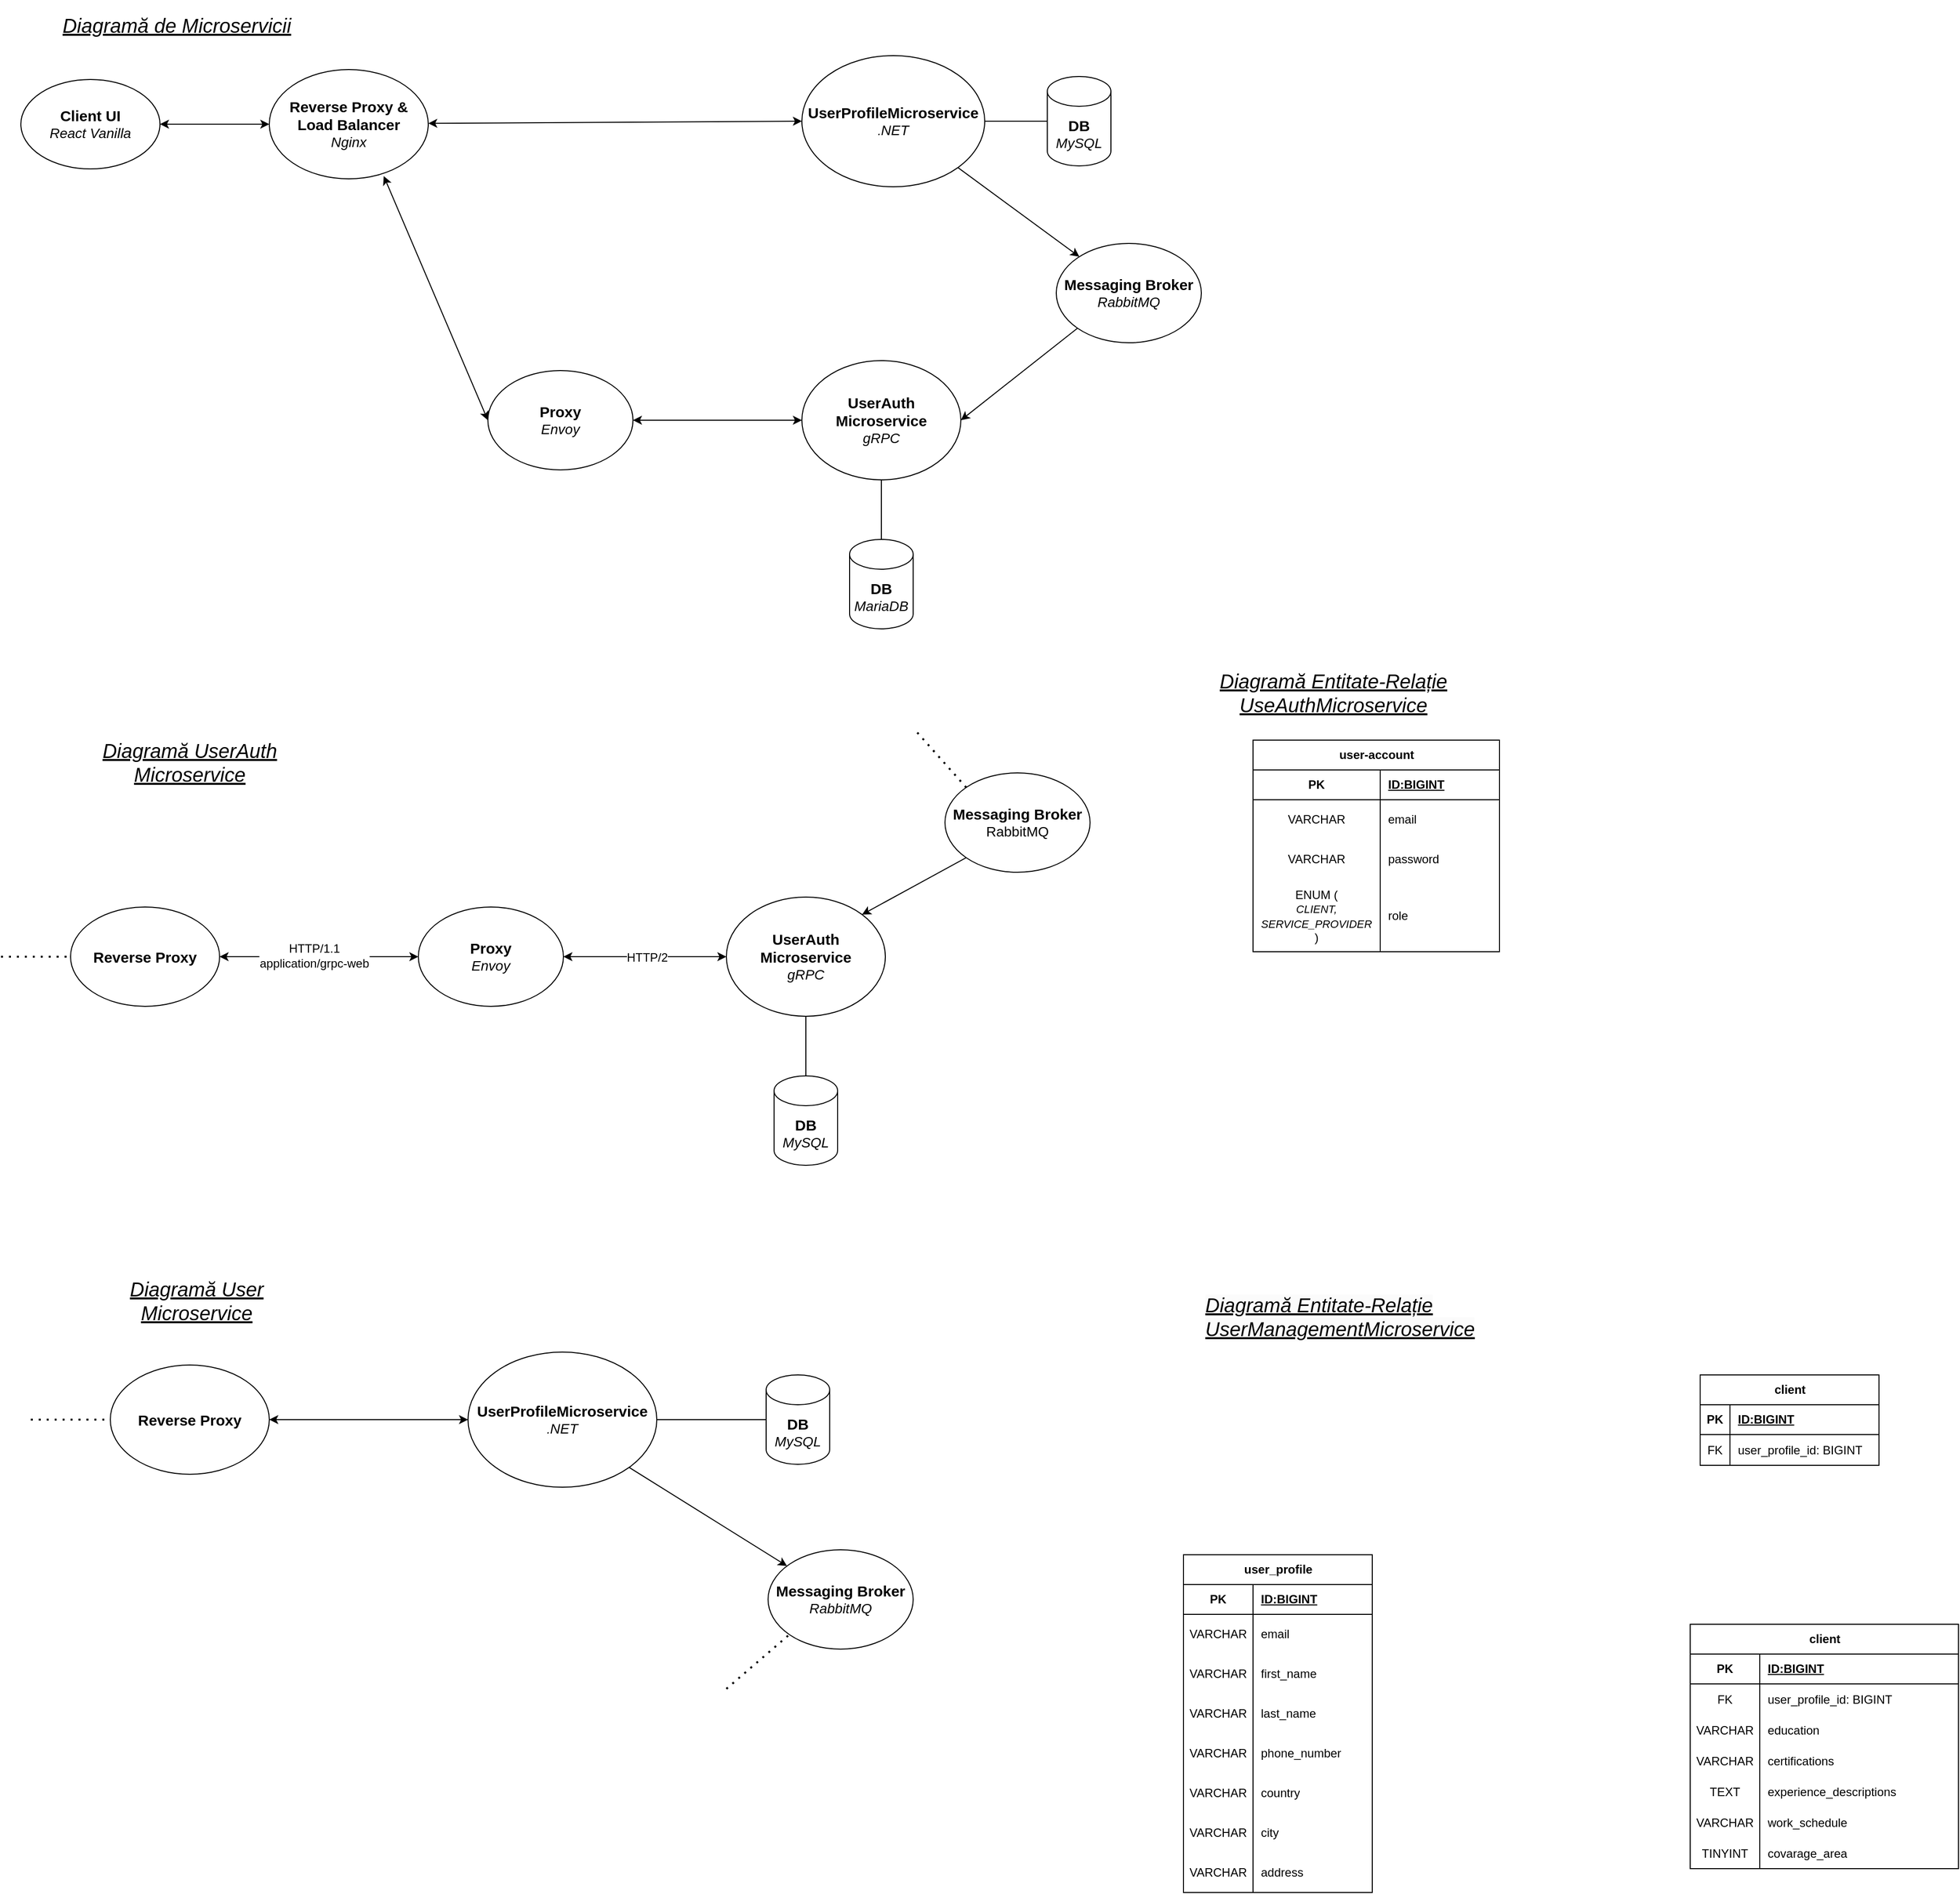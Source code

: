 <mxfile version="26.1.1">
  <diagram name="Pagină-1" id="FXPqD5-Xi9O7ps_5Nkma">
    <mxGraphModel dx="1000" dy="497" grid="1" gridSize="10" guides="1" tooltips="1" connect="1" arrows="1" fold="1" page="1" pageScale="1" pageWidth="827" pageHeight="1169" math="0" shadow="0">
      <root>
        <mxCell id="0" />
        <mxCell id="1" parent="0" />
        <mxCell id="8nA0Rh1-UXfHZlDTwRZV-1" value="&lt;font style=&quot;font-size: 15px;&quot;&gt;&lt;b style=&quot;&quot;&gt;Client UI&lt;/b&gt;&lt;/font&gt;&lt;div&gt;&lt;font style=&quot;font-size: 14px;&quot;&gt;&lt;i&gt;React Vanilla&lt;/i&gt;&lt;/font&gt;&lt;/div&gt;" style="ellipse;whiteSpace=wrap;html=1;" parent="1" vertex="1">
          <mxGeometry x="40" y="85" width="140" height="90" as="geometry" />
        </mxCell>
        <mxCell id="8nA0Rh1-UXfHZlDTwRZV-15" value="&lt;font style=&quot;font-size: 15px;&quot;&gt;&lt;b&gt;Proxy&lt;/b&gt;&lt;/font&gt;&lt;div&gt;&lt;font style=&quot;font-size: 14px;&quot;&gt;&lt;i&gt;Envoy&lt;/i&gt;&lt;/font&gt;&lt;/div&gt;" style="ellipse;whiteSpace=wrap;html=1;" parent="1" vertex="1">
          <mxGeometry x="510" y="378" width="146" height="100" as="geometry" />
        </mxCell>
        <mxCell id="8nA0Rh1-UXfHZlDTwRZV-16" value="" style="endArrow=classic;startArrow=classic;html=1;rounded=0;exitX=0.72;exitY=0.975;exitDx=0;exitDy=0;entryX=0;entryY=0.5;entryDx=0;entryDy=0;exitPerimeter=0;" parent="1" source="ScuUsJSq9s-L0LrTq36s-1" target="8nA0Rh1-UXfHZlDTwRZV-15" edge="1">
          <mxGeometry width="50" height="50" relative="1" as="geometry">
            <mxPoint x="436" y="360" as="sourcePoint" />
            <mxPoint x="516" y="320" as="targetPoint" />
          </mxGeometry>
        </mxCell>
        <mxCell id="8nA0Rh1-UXfHZlDTwRZV-19" value="&lt;font style=&quot;font-size: 15px;&quot;&gt;&lt;b&gt;UserAuth Microservice&lt;/b&gt;&lt;/font&gt;&lt;div&gt;&lt;font style=&quot;font-size: 14px;&quot;&gt;&lt;i&gt;gRPC&lt;/i&gt;&lt;/font&gt;&lt;/div&gt;" style="ellipse;whiteSpace=wrap;html=1;" parent="1" vertex="1">
          <mxGeometry x="826" y="368" width="160" height="120" as="geometry" />
        </mxCell>
        <mxCell id="8nA0Rh1-UXfHZlDTwRZV-20" value="" style="endArrow=classic;startArrow=classic;html=1;rounded=0;exitX=1;exitY=0.5;exitDx=0;exitDy=0;entryX=0;entryY=0.5;entryDx=0;entryDy=0;" parent="1" source="8nA0Rh1-UXfHZlDTwRZV-15" target="8nA0Rh1-UXfHZlDTwRZV-19" edge="1">
          <mxGeometry width="50" height="50" relative="1" as="geometry">
            <mxPoint x="736" y="453" as="sourcePoint" />
            <mxPoint x="786" y="403" as="targetPoint" />
          </mxGeometry>
        </mxCell>
        <mxCell id="8nA0Rh1-UXfHZlDTwRZV-22" value="&lt;b&gt;&lt;font style=&quot;font-size: 15px;&quot;&gt;DB&lt;/font&gt;&lt;/b&gt;&lt;div&gt;&lt;font style=&quot;font-size: 14px;&quot;&gt;&lt;i style=&quot;&quot;&gt;MariaDB&lt;/i&gt;&lt;/font&gt;&lt;/div&gt;" style="shape=cylinder3;whiteSpace=wrap;html=1;boundedLbl=1;backgroundOutline=1;size=15;" parent="1" vertex="1">
          <mxGeometry x="874" y="548" width="64" height="90" as="geometry" />
        </mxCell>
        <mxCell id="8nA0Rh1-UXfHZlDTwRZV-23" value="" style="endArrow=none;html=1;rounded=0;" parent="1" source="8nA0Rh1-UXfHZlDTwRZV-22" edge="1">
          <mxGeometry width="50" height="50" relative="1" as="geometry">
            <mxPoint x="856" y="538" as="sourcePoint" />
            <mxPoint x="906" y="488" as="targetPoint" />
          </mxGeometry>
        </mxCell>
        <mxCell id="8nA0Rh1-UXfHZlDTwRZV-24" value="user-account" style="shape=table;startSize=30;container=1;collapsible=1;childLayout=tableLayout;fixedRows=1;rowLines=0;fontStyle=1;align=center;resizeLast=1;html=1;" parent="1" vertex="1">
          <mxGeometry x="1280" y="750" width="248" height="213" as="geometry" />
        </mxCell>
        <mxCell id="8nA0Rh1-UXfHZlDTwRZV-25" value="" style="shape=tableRow;horizontal=0;startSize=0;swimlaneHead=0;swimlaneBody=0;fillColor=none;collapsible=0;dropTarget=0;points=[[0,0.5],[1,0.5]];portConstraint=eastwest;top=0;left=0;right=0;bottom=1;" parent="8nA0Rh1-UXfHZlDTwRZV-24" vertex="1">
          <mxGeometry y="30" width="248" height="30" as="geometry" />
        </mxCell>
        <mxCell id="8nA0Rh1-UXfHZlDTwRZV-26" value="PK" style="shape=partialRectangle;connectable=0;fillColor=none;top=0;left=0;bottom=0;right=0;fontStyle=1;overflow=hidden;whiteSpace=wrap;html=1;" parent="8nA0Rh1-UXfHZlDTwRZV-25" vertex="1">
          <mxGeometry width="128" height="30" as="geometry">
            <mxRectangle width="128" height="30" as="alternateBounds" />
          </mxGeometry>
        </mxCell>
        <mxCell id="8nA0Rh1-UXfHZlDTwRZV-27" value="ID:BIGINT" style="shape=partialRectangle;connectable=0;fillColor=none;top=0;left=0;bottom=0;right=0;align=left;spacingLeft=6;fontStyle=5;overflow=hidden;whiteSpace=wrap;html=1;" parent="8nA0Rh1-UXfHZlDTwRZV-25" vertex="1">
          <mxGeometry x="128" width="120" height="30" as="geometry">
            <mxRectangle width="120" height="30" as="alternateBounds" />
          </mxGeometry>
        </mxCell>
        <mxCell id="8nA0Rh1-UXfHZlDTwRZV-28" value="" style="shape=tableRow;horizontal=0;startSize=0;swimlaneHead=0;swimlaneBody=0;fillColor=none;collapsible=0;dropTarget=0;points=[[0,0.5],[1,0.5]];portConstraint=eastwest;top=0;left=0;right=0;bottom=0;" parent="8nA0Rh1-UXfHZlDTwRZV-24" vertex="1">
          <mxGeometry y="60" width="248" height="40" as="geometry" />
        </mxCell>
        <mxCell id="8nA0Rh1-UXfHZlDTwRZV-29" value="VARCHAR" style="shape=partialRectangle;connectable=0;fillColor=none;top=0;left=0;bottom=0;right=0;editable=1;overflow=hidden;whiteSpace=wrap;html=1;" parent="8nA0Rh1-UXfHZlDTwRZV-28" vertex="1">
          <mxGeometry width="128" height="40" as="geometry">
            <mxRectangle width="128" height="40" as="alternateBounds" />
          </mxGeometry>
        </mxCell>
        <mxCell id="8nA0Rh1-UXfHZlDTwRZV-30" value="email" style="shape=partialRectangle;connectable=0;fillColor=none;top=0;left=0;bottom=0;right=0;align=left;spacingLeft=6;overflow=hidden;whiteSpace=wrap;html=1;" parent="8nA0Rh1-UXfHZlDTwRZV-28" vertex="1">
          <mxGeometry x="128" width="120" height="40" as="geometry">
            <mxRectangle width="120" height="40" as="alternateBounds" />
          </mxGeometry>
        </mxCell>
        <mxCell id="8nA0Rh1-UXfHZlDTwRZV-31" value="" style="shape=tableRow;horizontal=0;startSize=0;swimlaneHead=0;swimlaneBody=0;fillColor=none;collapsible=0;dropTarget=0;points=[[0,0.5],[1,0.5]];portConstraint=eastwest;top=0;left=0;right=0;bottom=0;" parent="8nA0Rh1-UXfHZlDTwRZV-24" vertex="1">
          <mxGeometry y="100" width="248" height="40" as="geometry" />
        </mxCell>
        <mxCell id="8nA0Rh1-UXfHZlDTwRZV-32" value="VARCHAR" style="shape=partialRectangle;connectable=0;fillColor=none;top=0;left=0;bottom=0;right=0;editable=1;overflow=hidden;whiteSpace=wrap;html=1;" parent="8nA0Rh1-UXfHZlDTwRZV-31" vertex="1">
          <mxGeometry width="128" height="40" as="geometry">
            <mxRectangle width="128" height="40" as="alternateBounds" />
          </mxGeometry>
        </mxCell>
        <mxCell id="8nA0Rh1-UXfHZlDTwRZV-33" value="password" style="shape=partialRectangle;connectable=0;fillColor=none;top=0;left=0;bottom=0;right=0;align=left;spacingLeft=6;overflow=hidden;whiteSpace=wrap;html=1;" parent="8nA0Rh1-UXfHZlDTwRZV-31" vertex="1">
          <mxGeometry x="128" width="120" height="40" as="geometry">
            <mxRectangle width="120" height="40" as="alternateBounds" />
          </mxGeometry>
        </mxCell>
        <mxCell id="fJvDgkGEsmQ1cLDRvCxi-20" style="shape=tableRow;horizontal=0;startSize=0;swimlaneHead=0;swimlaneBody=0;fillColor=none;collapsible=0;dropTarget=0;points=[[0,0.5],[1,0.5]];portConstraint=eastwest;top=0;left=0;right=0;bottom=0;" vertex="1" parent="8nA0Rh1-UXfHZlDTwRZV-24">
          <mxGeometry y="140" width="248" height="73" as="geometry" />
        </mxCell>
        <mxCell id="fJvDgkGEsmQ1cLDRvCxi-21" value="ENUM&amp;nbsp;&lt;span style=&quot;background-color: transparent; color: light-dark(rgb(0, 0, 0), rgb(255, 255, 255));&quot;&gt;(&lt;/span&gt;&lt;div&gt;&lt;div&gt;&lt;font style=&quot;font-size: 11px;&quot;&gt;&lt;i&gt;CLIENT,&lt;/i&gt;&lt;/font&gt;&lt;/div&gt;&lt;div&gt;&lt;font style=&quot;font-size: 11px;&quot;&gt;&lt;i&gt;SERVICE_PROVIDER&lt;/i&gt;&lt;/font&gt;&lt;br&gt;&lt;div&gt;)&lt;/div&gt;&lt;/div&gt;&lt;/div&gt;" style="shape=partialRectangle;connectable=0;fillColor=none;top=0;left=0;bottom=0;right=0;editable=1;overflow=hidden;whiteSpace=wrap;html=1;" vertex="1" parent="fJvDgkGEsmQ1cLDRvCxi-20">
          <mxGeometry width="128" height="73" as="geometry">
            <mxRectangle width="128" height="73" as="alternateBounds" />
          </mxGeometry>
        </mxCell>
        <mxCell id="fJvDgkGEsmQ1cLDRvCxi-22" value="role" style="shape=partialRectangle;connectable=0;fillColor=none;top=0;left=0;bottom=0;right=0;align=left;spacingLeft=6;overflow=hidden;whiteSpace=wrap;html=1;" vertex="1" parent="fJvDgkGEsmQ1cLDRvCxi-20">
          <mxGeometry x="128" width="120" height="73" as="geometry">
            <mxRectangle width="120" height="73" as="alternateBounds" />
          </mxGeometry>
        </mxCell>
        <mxCell id="ScuUsJSq9s-L0LrTq36s-1" value="&lt;span style=&quot;font-size: 15px;&quot;&gt;&lt;b&gt;Reverse Proxy &amp;amp; Load Balancer&lt;/b&gt;&lt;/span&gt;&lt;div&gt;&lt;font style=&quot;font-size: 14px;&quot;&gt;&lt;i style=&quot;&quot;&gt;Nginx&lt;/i&gt;&lt;/font&gt;&lt;/div&gt;" style="ellipse;whiteSpace=wrap;html=1;" parent="1" vertex="1">
          <mxGeometry x="290" y="75" width="160" height="110" as="geometry" />
        </mxCell>
        <mxCell id="ScuUsJSq9s-L0LrTq36s-3" value="" style="endArrow=classic;startArrow=classic;html=1;rounded=0;exitX=1;exitY=0.5;exitDx=0;exitDy=0;entryX=0;entryY=0.5;entryDx=0;entryDy=0;" parent="1" source="8nA0Rh1-UXfHZlDTwRZV-1" target="ScuUsJSq9s-L0LrTq36s-1" edge="1">
          <mxGeometry width="50" height="50" relative="1" as="geometry">
            <mxPoint x="210" y="155" as="sourcePoint" />
            <mxPoint x="260" y="105" as="targetPoint" />
          </mxGeometry>
        </mxCell>
        <mxCell id="ScuUsJSq9s-L0LrTq36s-8" value="&lt;i&gt;&lt;font style=&quot;font-size: 20px;&quot;&gt;&lt;u style=&quot;&quot;&gt;Diagramă de Microservicii&lt;/u&gt;&lt;/font&gt;&lt;/i&gt;" style="text;html=1;align=center;verticalAlign=middle;whiteSpace=wrap;rounded=0;" parent="1" vertex="1">
          <mxGeometry x="77" y="5" width="240" height="50" as="geometry" />
        </mxCell>
        <mxCell id="ScuUsJSq9s-L0LrTq36s-9" value="&lt;font&gt;&lt;i&gt;&lt;u&gt;Diagramă UserAuth Microservice&lt;/u&gt;&lt;/i&gt;&lt;/font&gt;" style="text;html=1;align=center;verticalAlign=middle;whiteSpace=wrap;rounded=0;fontSize=20;" parent="1" vertex="1">
          <mxGeometry x="70" y="737" width="280" height="70" as="geometry" />
        </mxCell>
        <mxCell id="ScuUsJSq9s-L0LrTq36s-12" value="&lt;font style=&quot;font-size: 15px;&quot;&gt;&lt;b&gt;Proxy&lt;/b&gt;&lt;/font&gt;&lt;div&gt;&lt;font style=&quot;font-size: 14px;&quot;&gt;&lt;i&gt;Envoy&lt;/i&gt;&lt;/font&gt;&lt;/div&gt;" style="ellipse;whiteSpace=wrap;html=1;" parent="1" vertex="1">
          <mxGeometry x="440" y="918" width="146" height="100" as="geometry" />
        </mxCell>
        <mxCell id="ScuUsJSq9s-L0LrTq36s-14" value="&lt;font style=&quot;font-size: 15px;&quot;&gt;&lt;b&gt;UserAuth Microservice&lt;/b&gt;&lt;/font&gt;&lt;div&gt;&lt;font style=&quot;font-size: 14px;&quot;&gt;&lt;i&gt;gRPC&lt;/i&gt;&lt;/font&gt;&lt;/div&gt;" style="ellipse;whiteSpace=wrap;html=1;" parent="1" vertex="1">
          <mxGeometry x="750" y="908" width="160" height="120" as="geometry" />
        </mxCell>
        <mxCell id="ScuUsJSq9s-L0LrTq36s-15" value="" style="endArrow=classic;startArrow=classic;html=1;rounded=0;exitX=1;exitY=0.5;exitDx=0;exitDy=0;entryX=0;entryY=0.5;entryDx=0;entryDy=0;" parent="1" source="ScuUsJSq9s-L0LrTq36s-12" target="ScuUsJSq9s-L0LrTq36s-14" edge="1">
          <mxGeometry width="50" height="50" relative="1" as="geometry">
            <mxPoint x="617" y="993" as="sourcePoint" />
            <mxPoint x="667" y="943" as="targetPoint" />
          </mxGeometry>
        </mxCell>
        <mxCell id="ScuUsJSq9s-L0LrTq36s-23" value="HTTP/2" style="edgeLabel;html=1;align=center;verticalAlign=middle;resizable=0;points=[];fontSize=12;" parent="ScuUsJSq9s-L0LrTq36s-15" vertex="1" connectable="0">
          <mxGeometry x="0.193" y="-1" relative="1" as="geometry">
            <mxPoint x="-14" as="offset" />
          </mxGeometry>
        </mxCell>
        <mxCell id="ScuUsJSq9s-L0LrTq36s-16" value="&lt;b&gt;&lt;font style=&quot;font-size: 15px;&quot;&gt;DB&lt;/font&gt;&lt;/b&gt;&lt;div&gt;&lt;font style=&quot;font-size: 14px;&quot;&gt;&lt;i style=&quot;&quot;&gt;MySQL&lt;/i&gt;&lt;/font&gt;&lt;/div&gt;" style="shape=cylinder3;whiteSpace=wrap;html=1;boundedLbl=1;backgroundOutline=1;size=15;" parent="1" vertex="1">
          <mxGeometry x="798" y="1088" width="64" height="90" as="geometry" />
        </mxCell>
        <mxCell id="ScuUsJSq9s-L0LrTq36s-17" value="" style="endArrow=none;html=1;rounded=0;entryX=0.5;entryY=1;entryDx=0;entryDy=0;" parent="1" source="ScuUsJSq9s-L0LrTq36s-16" target="ScuUsJSq9s-L0LrTq36s-14" edge="1">
          <mxGeometry width="50" height="50" relative="1" as="geometry">
            <mxPoint x="737" y="1078" as="sourcePoint" />
            <mxPoint x="787" y="1028" as="targetPoint" />
          </mxGeometry>
        </mxCell>
        <mxCell id="ScuUsJSq9s-L0LrTq36s-20" value="&lt;font style=&quot;font-size: 15px;&quot;&gt;&lt;b&gt;Reverse Proxy&lt;/b&gt;&lt;/font&gt;" style="ellipse;whiteSpace=wrap;html=1;" parent="1" vertex="1">
          <mxGeometry x="90" y="918" width="150" height="100" as="geometry" />
        </mxCell>
        <mxCell id="ScuUsJSq9s-L0LrTq36s-21" value="" style="endArrow=classic;startArrow=classic;html=1;rounded=0;exitX=1;exitY=0.5;exitDx=0;exitDy=0;entryX=0;entryY=0.5;entryDx=0;entryDy=0;" parent="1" source="ScuUsJSq9s-L0LrTq36s-20" target="ScuUsJSq9s-L0LrTq36s-12" edge="1">
          <mxGeometry width="50" height="50" relative="1" as="geometry">
            <mxPoint x="221" y="998" as="sourcePoint" />
            <mxPoint x="391" y="968" as="targetPoint" />
          </mxGeometry>
        </mxCell>
        <mxCell id="ScuUsJSq9s-L0LrTq36s-22" value="HTTP/1.1&lt;div&gt;application/grpc-web&lt;/div&gt;" style="edgeLabel;html=1;align=center;verticalAlign=middle;resizable=0;points=[];fontSize=12;" parent="ScuUsJSq9s-L0LrTq36s-21" vertex="1" connectable="0">
          <mxGeometry x="-0.061" y="1" relative="1" as="geometry">
            <mxPoint x="1" as="offset" />
          </mxGeometry>
        </mxCell>
        <mxCell id="ScuUsJSq9s-L0LrTq36s-24" value="&lt;font&gt;&lt;i&gt;&lt;u&gt;Diagramă Entitate-Relație&lt;/u&gt;&lt;/i&gt;&lt;/font&gt;&lt;div&gt;&lt;span&gt;&lt;i&gt;&lt;u&gt;UseAuthMicroservice&lt;/u&gt;&lt;/i&gt;&lt;/span&gt;&lt;/div&gt;" style="text;html=1;align=center;verticalAlign=middle;whiteSpace=wrap;rounded=0;fontSize=20;" parent="1" vertex="1">
          <mxGeometry x="1241" y="667" width="240" height="70" as="geometry" />
        </mxCell>
        <mxCell id="2FqLa4DTJuIObJsq9_Xk-1" value="&lt;font style=&quot;font-size: 15px;&quot;&gt;&lt;b&gt;UserProfileMicroservice&lt;br&gt;&lt;/b&gt;&lt;/font&gt;&lt;div&gt;&lt;i&gt;.&lt;font style=&quot;font-size: 14px;&quot;&gt;NET&lt;/font&gt;&lt;/i&gt;&lt;/div&gt;" style="ellipse;whiteSpace=wrap;html=1;" parent="1" vertex="1">
          <mxGeometry x="826" y="61" width="184" height="132" as="geometry" />
        </mxCell>
        <mxCell id="2FqLa4DTJuIObJsq9_Xk-2" value="" style="endArrow=classic;startArrow=classic;html=1;rounded=0;exitX=1;exitY=0.5;exitDx=0;exitDy=0;entryX=0;entryY=0.5;entryDx=0;entryDy=0;" parent="1" target="2FqLa4DTJuIObJsq9_Xk-1" edge="1">
          <mxGeometry width="50" height="50" relative="1" as="geometry">
            <mxPoint x="450" y="129.17" as="sourcePoint" />
            <mxPoint x="620" y="129.17" as="targetPoint" />
          </mxGeometry>
        </mxCell>
        <mxCell id="2FqLa4DTJuIObJsq9_Xk-3" value="&lt;b&gt;&lt;font style=&quot;font-size: 15px;&quot;&gt;DB&lt;/font&gt;&lt;/b&gt;&lt;div&gt;&lt;font style=&quot;font-size: 14px;&quot;&gt;&lt;i style=&quot;&quot;&gt;MySQL&lt;/i&gt;&lt;/font&gt;&lt;/div&gt;" style="shape=cylinder3;whiteSpace=wrap;html=1;boundedLbl=1;backgroundOutline=1;size=15;" parent="1" vertex="1">
          <mxGeometry x="1073" y="82" width="64" height="90" as="geometry" />
        </mxCell>
        <mxCell id="2FqLa4DTJuIObJsq9_Xk-5" value="" style="endArrow=none;html=1;rounded=0;exitX=1;exitY=0.5;exitDx=0;exitDy=0;entryX=0;entryY=0.5;entryDx=0;entryDy=0;entryPerimeter=0;" parent="1" source="2FqLa4DTJuIObJsq9_Xk-1" target="2FqLa4DTJuIObJsq9_Xk-3" edge="1">
          <mxGeometry width="50" height="50" relative="1" as="geometry">
            <mxPoint x="1040" y="153" as="sourcePoint" />
            <mxPoint x="1040" y="103" as="targetPoint" />
          </mxGeometry>
        </mxCell>
        <mxCell id="2FqLa4DTJuIObJsq9_Xk-6" value="&lt;span style=&quot;font-size: 15px;&quot;&gt;&lt;b&gt;Messaging Broker&lt;/b&gt;&lt;/span&gt;&lt;div&gt;&lt;font style=&quot;font-size: 14px;&quot;&gt;&lt;i&gt;RabbitMQ&lt;/i&gt;&lt;/font&gt;&lt;/div&gt;" style="ellipse;whiteSpace=wrap;html=1;" parent="1" vertex="1">
          <mxGeometry x="1082" y="250" width="146" height="100" as="geometry" />
        </mxCell>
        <mxCell id="2FqLa4DTJuIObJsq9_Xk-7" value="" style="endArrow=classic;html=1;rounded=0;exitX=1;exitY=1;exitDx=0;exitDy=0;" parent="1" source="2FqLa4DTJuIObJsq9_Xk-1" target="2FqLa4DTJuIObJsq9_Xk-6" edge="1">
          <mxGeometry width="50" height="50" relative="1" as="geometry">
            <mxPoint x="938" y="268" as="sourcePoint" />
            <mxPoint x="1148" y="188" as="targetPoint" />
          </mxGeometry>
        </mxCell>
        <mxCell id="2FqLa4DTJuIObJsq9_Xk-8" value="" style="endArrow=classic;html=1;rounded=0;exitX=0;exitY=1;exitDx=0;exitDy=0;entryX=1;entryY=0.5;entryDx=0;entryDy=0;" parent="1" source="2FqLa4DTJuIObJsq9_Xk-6" target="8nA0Rh1-UXfHZlDTwRZV-19" edge="1">
          <mxGeometry width="50" height="50" relative="1" as="geometry">
            <mxPoint x="1190" y="379" as="sourcePoint" />
            <mxPoint x="1310" y="478" as="targetPoint" />
          </mxGeometry>
        </mxCell>
        <mxCell id="2FqLa4DTJuIObJsq9_Xk-10" value="&lt;span style=&quot;font-size: 15px;&quot;&gt;&lt;b&gt;Messaging Broker&lt;/b&gt;&lt;/span&gt;&lt;div&gt;&lt;font style=&quot;font-size: 14px;&quot;&gt;RabbitMQ&lt;/font&gt;&lt;/div&gt;" style="ellipse;whiteSpace=wrap;html=1;" parent="1" vertex="1">
          <mxGeometry x="970" y="783" width="146" height="100" as="geometry" />
        </mxCell>
        <mxCell id="2FqLa4DTJuIObJsq9_Xk-11" value="" style="endArrow=classic;html=1;rounded=0;entryX=1;entryY=0;entryDx=0;entryDy=0;exitX=0;exitY=1;exitDx=0;exitDy=0;" parent="1" source="2FqLa4DTJuIObJsq9_Xk-10" target="ScuUsJSq9s-L0LrTq36s-14" edge="1">
          <mxGeometry width="50" height="50" relative="1" as="geometry">
            <mxPoint x="710" y="850" as="sourcePoint" />
            <mxPoint x="760" y="800" as="targetPoint" />
          </mxGeometry>
        </mxCell>
        <mxCell id="2FqLa4DTJuIObJsq9_Xk-13" value="" style="endArrow=none;dashed=1;html=1;dashPattern=1 3;strokeWidth=2;rounded=0;entryX=0;entryY=0.5;entryDx=0;entryDy=0;" parent="1" target="ScuUsJSq9s-L0LrTq36s-20" edge="1">
          <mxGeometry width="50" height="50" relative="1" as="geometry">
            <mxPoint x="20" y="968" as="sourcePoint" />
            <mxPoint x="90" y="907" as="targetPoint" />
          </mxGeometry>
        </mxCell>
        <mxCell id="2FqLa4DTJuIObJsq9_Xk-14" value="" style="endArrow=none;dashed=1;html=1;dashPattern=1 3;strokeWidth=2;rounded=0;exitX=0;exitY=0;exitDx=0;exitDy=0;" parent="1" source="2FqLa4DTJuIObJsq9_Xk-10" edge="1">
          <mxGeometry width="50" height="50" relative="1" as="geometry">
            <mxPoint x="980" y="763" as="sourcePoint" />
            <mxPoint x="940" y="740" as="targetPoint" />
          </mxGeometry>
        </mxCell>
        <mxCell id="2FqLa4DTJuIObJsq9_Xk-15" value="&lt;span style=&quot;font-size: 15px;&quot;&gt;&lt;b&gt;Reverse Proxy&lt;/b&gt;&lt;/span&gt;" style="ellipse;whiteSpace=wrap;html=1;" parent="1" vertex="1">
          <mxGeometry x="130" y="1379" width="160" height="110" as="geometry" />
        </mxCell>
        <mxCell id="2FqLa4DTJuIObJsq9_Xk-16" value="&lt;font style=&quot;font-size: 15px;&quot;&gt;&lt;b&gt;UserProfileMicroservice&lt;br&gt;&lt;/b&gt;&lt;/font&gt;&lt;div&gt;&lt;i&gt;.&lt;font style=&quot;font-size: 14px;&quot;&gt;NET&lt;/font&gt;&lt;/i&gt;&lt;/div&gt;" style="ellipse;whiteSpace=wrap;html=1;" parent="1" vertex="1">
          <mxGeometry x="490" y="1366" width="190" height="136" as="geometry" />
        </mxCell>
        <mxCell id="2FqLa4DTJuIObJsq9_Xk-17" value="" style="endArrow=classic;startArrow=classic;html=1;rounded=0;entryX=0;entryY=0.5;entryDx=0;entryDy=0;" parent="1" target="2FqLa4DTJuIObJsq9_Xk-16" edge="1">
          <mxGeometry width="50" height="50" relative="1" as="geometry">
            <mxPoint x="290" y="1434" as="sourcePoint" />
            <mxPoint x="465" y="1436.17" as="targetPoint" />
          </mxGeometry>
        </mxCell>
        <mxCell id="2FqLa4DTJuIObJsq9_Xk-18" value="&lt;b&gt;&lt;font style=&quot;font-size: 15px;&quot;&gt;DB&lt;/font&gt;&lt;/b&gt;&lt;div&gt;&lt;font style=&quot;font-size: 14px;&quot;&gt;&lt;i style=&quot;&quot;&gt;MySQL&lt;/i&gt;&lt;/font&gt;&lt;/div&gt;" style="shape=cylinder3;whiteSpace=wrap;html=1;boundedLbl=1;backgroundOutline=1;size=15;" parent="1" vertex="1">
          <mxGeometry x="790" y="1389" width="64" height="90" as="geometry" />
        </mxCell>
        <mxCell id="2FqLa4DTJuIObJsq9_Xk-19" value="" style="endArrow=none;html=1;rounded=0;exitX=1;exitY=0.5;exitDx=0;exitDy=0;entryX=0;entryY=0.5;entryDx=0;entryDy=0;entryPerimeter=0;" parent="1" source="2FqLa4DTJuIObJsq9_Xk-16" target="2FqLa4DTJuIObJsq9_Xk-18" edge="1">
          <mxGeometry width="50" height="50" relative="1" as="geometry">
            <mxPoint x="885" y="1460" as="sourcePoint" />
            <mxPoint x="885" y="1410" as="targetPoint" />
          </mxGeometry>
        </mxCell>
        <mxCell id="2FqLa4DTJuIObJsq9_Xk-20" value="&lt;span style=&quot;font-size: 15px;&quot;&gt;&lt;b&gt;Messaging Broker&lt;/b&gt;&lt;/span&gt;&lt;div&gt;&lt;font style=&quot;font-size: 14px;&quot;&gt;&lt;i&gt;RabbitMQ&lt;/i&gt;&lt;/font&gt;&lt;/div&gt;" style="ellipse;whiteSpace=wrap;html=1;" parent="1" vertex="1">
          <mxGeometry x="792" y="1565" width="146" height="100" as="geometry" />
        </mxCell>
        <mxCell id="2FqLa4DTJuIObJsq9_Xk-21" value="" style="endArrow=classic;html=1;rounded=0;exitX=1;exitY=1;exitDx=0;exitDy=0;" parent="1" source="2FqLa4DTJuIObJsq9_Xk-16" target="2FqLa4DTJuIObJsq9_Xk-20" edge="1">
          <mxGeometry width="50" height="50" relative="1" as="geometry">
            <mxPoint x="783" y="1575" as="sourcePoint" />
            <mxPoint x="993" y="1495" as="targetPoint" />
          </mxGeometry>
        </mxCell>
        <mxCell id="2FqLa4DTJuIObJsq9_Xk-24" value="" style="endArrow=none;dashed=1;html=1;dashPattern=1 3;strokeWidth=2;rounded=0;entryX=0;entryY=0.5;entryDx=0;entryDy=0;" parent="1" target="2FqLa4DTJuIObJsq9_Xk-15" edge="1">
          <mxGeometry width="50" height="50" relative="1" as="geometry">
            <mxPoint x="50" y="1434" as="sourcePoint" />
            <mxPoint x="100" y="1409" as="targetPoint" />
          </mxGeometry>
        </mxCell>
        <mxCell id="2FqLa4DTJuIObJsq9_Xk-28" value="" style="endArrow=none;dashed=1;html=1;dashPattern=1 3;strokeWidth=2;rounded=0;entryX=0;entryY=1;entryDx=0;entryDy=0;" parent="1" target="2FqLa4DTJuIObJsq9_Xk-20" edge="1">
          <mxGeometry width="50" height="50" relative="1" as="geometry">
            <mxPoint x="750" y="1705" as="sourcePoint" />
            <mxPoint x="720" y="1395" as="targetPoint" />
          </mxGeometry>
        </mxCell>
        <mxCell id="2FqLa4DTJuIObJsq9_Xk-29" value="&lt;font&gt;&lt;i&gt;&lt;u&gt;Diagramă User&lt;/u&gt;&lt;/i&gt;&lt;/font&gt;&lt;div&gt;&lt;font&gt;&lt;i&gt;&lt;u&gt;Microservice&lt;/u&gt;&lt;/i&gt;&lt;/font&gt;&lt;/div&gt;" style="text;html=1;align=center;verticalAlign=middle;whiteSpace=wrap;rounded=0;fontSize=20;" parent="1" vertex="1">
          <mxGeometry x="77" y="1279" width="280" height="70" as="geometry" />
        </mxCell>
        <mxCell id="2FqLa4DTJuIObJsq9_Xk-30" value="user_profile" style="shape=table;startSize=30;container=1;collapsible=1;childLayout=tableLayout;fixedRows=1;rowLines=0;fontStyle=1;align=center;resizeLast=1;html=1;" parent="1" vertex="1">
          <mxGeometry x="1210" y="1570" width="190" height="340" as="geometry" />
        </mxCell>
        <mxCell id="2FqLa4DTJuIObJsq9_Xk-31" value="" style="shape=tableRow;horizontal=0;startSize=0;swimlaneHead=0;swimlaneBody=0;fillColor=none;collapsible=0;dropTarget=0;points=[[0,0.5],[1,0.5]];portConstraint=eastwest;top=0;left=0;right=0;bottom=1;" parent="2FqLa4DTJuIObJsq9_Xk-30" vertex="1">
          <mxGeometry y="30" width="190" height="30" as="geometry" />
        </mxCell>
        <mxCell id="2FqLa4DTJuIObJsq9_Xk-32" value="PK" style="shape=partialRectangle;connectable=0;fillColor=none;top=0;left=0;bottom=0;right=0;fontStyle=1;overflow=hidden;whiteSpace=wrap;html=1;" parent="2FqLa4DTJuIObJsq9_Xk-31" vertex="1">
          <mxGeometry width="70" height="30" as="geometry">
            <mxRectangle width="70" height="30" as="alternateBounds" />
          </mxGeometry>
        </mxCell>
        <mxCell id="2FqLa4DTJuIObJsq9_Xk-33" value="ID:BIGINT" style="shape=partialRectangle;connectable=0;fillColor=none;top=0;left=0;bottom=0;right=0;align=left;spacingLeft=6;fontStyle=5;overflow=hidden;whiteSpace=wrap;html=1;" parent="2FqLa4DTJuIObJsq9_Xk-31" vertex="1">
          <mxGeometry x="70" width="120" height="30" as="geometry">
            <mxRectangle width="120" height="30" as="alternateBounds" />
          </mxGeometry>
        </mxCell>
        <mxCell id="fJvDgkGEsmQ1cLDRvCxi-23" style="shape=tableRow;horizontal=0;startSize=0;swimlaneHead=0;swimlaneBody=0;fillColor=none;collapsible=0;dropTarget=0;points=[[0,0.5],[1,0.5]];portConstraint=eastwest;top=0;left=0;right=0;bottom=0;" vertex="1" parent="2FqLa4DTJuIObJsq9_Xk-30">
          <mxGeometry y="60" width="190" height="40" as="geometry" />
        </mxCell>
        <mxCell id="fJvDgkGEsmQ1cLDRvCxi-24" value="VARCHAR" style="shape=partialRectangle;connectable=0;fillColor=none;top=0;left=0;bottom=0;right=0;editable=1;overflow=hidden;whiteSpace=wrap;html=1;" vertex="1" parent="fJvDgkGEsmQ1cLDRvCxi-23">
          <mxGeometry width="70" height="40" as="geometry">
            <mxRectangle width="70" height="40" as="alternateBounds" />
          </mxGeometry>
        </mxCell>
        <mxCell id="fJvDgkGEsmQ1cLDRvCxi-25" value="email" style="shape=partialRectangle;connectable=0;fillColor=none;top=0;left=0;bottom=0;right=0;align=left;spacingLeft=6;overflow=hidden;whiteSpace=wrap;html=1;" vertex="1" parent="fJvDgkGEsmQ1cLDRvCxi-23">
          <mxGeometry x="70" width="120" height="40" as="geometry">
            <mxRectangle width="120" height="40" as="alternateBounds" />
          </mxGeometry>
        </mxCell>
        <mxCell id="2FqLa4DTJuIObJsq9_Xk-34" value="" style="shape=tableRow;horizontal=0;startSize=0;swimlaneHead=0;swimlaneBody=0;fillColor=none;collapsible=0;dropTarget=0;points=[[0,0.5],[1,0.5]];portConstraint=eastwest;top=0;left=0;right=0;bottom=0;" parent="2FqLa4DTJuIObJsq9_Xk-30" vertex="1">
          <mxGeometry y="100" width="190" height="40" as="geometry" />
        </mxCell>
        <mxCell id="2FqLa4DTJuIObJsq9_Xk-35" value="VARCHAR" style="shape=partialRectangle;connectable=0;fillColor=none;top=0;left=0;bottom=0;right=0;editable=1;overflow=hidden;whiteSpace=wrap;html=1;" parent="2FqLa4DTJuIObJsq9_Xk-34" vertex="1">
          <mxGeometry width="70" height="40" as="geometry">
            <mxRectangle width="70" height="40" as="alternateBounds" />
          </mxGeometry>
        </mxCell>
        <mxCell id="2FqLa4DTJuIObJsq9_Xk-36" value="first_name" style="shape=partialRectangle;connectable=0;fillColor=none;top=0;left=0;bottom=0;right=0;align=left;spacingLeft=6;overflow=hidden;whiteSpace=wrap;html=1;" parent="2FqLa4DTJuIObJsq9_Xk-34" vertex="1">
          <mxGeometry x="70" width="120" height="40" as="geometry">
            <mxRectangle width="120" height="40" as="alternateBounds" />
          </mxGeometry>
        </mxCell>
        <mxCell id="2FqLa4DTJuIObJsq9_Xk-37" value="" style="shape=tableRow;horizontal=0;startSize=0;swimlaneHead=0;swimlaneBody=0;fillColor=none;collapsible=0;dropTarget=0;points=[[0,0.5],[1,0.5]];portConstraint=eastwest;top=0;left=0;right=0;bottom=0;" parent="2FqLa4DTJuIObJsq9_Xk-30" vertex="1">
          <mxGeometry y="140" width="190" height="40" as="geometry" />
        </mxCell>
        <mxCell id="2FqLa4DTJuIObJsq9_Xk-38" value="VARCHAR" style="shape=partialRectangle;connectable=0;fillColor=none;top=0;left=0;bottom=0;right=0;editable=1;overflow=hidden;whiteSpace=wrap;html=1;" parent="2FqLa4DTJuIObJsq9_Xk-37" vertex="1">
          <mxGeometry width="70" height="40" as="geometry">
            <mxRectangle width="70" height="40" as="alternateBounds" />
          </mxGeometry>
        </mxCell>
        <mxCell id="2FqLa4DTJuIObJsq9_Xk-39" value="last_name" style="shape=partialRectangle;connectable=0;fillColor=none;top=0;left=0;bottom=0;right=0;align=left;spacingLeft=6;overflow=hidden;whiteSpace=wrap;html=1;" parent="2FqLa4DTJuIObJsq9_Xk-37" vertex="1">
          <mxGeometry x="70" width="120" height="40" as="geometry">
            <mxRectangle width="120" height="40" as="alternateBounds" />
          </mxGeometry>
        </mxCell>
        <mxCell id="2FqLa4DTJuIObJsq9_Xk-49" value="" style="shape=tableRow;horizontal=0;startSize=0;swimlaneHead=0;swimlaneBody=0;fillColor=none;collapsible=0;dropTarget=0;points=[[0,0.5],[1,0.5]];portConstraint=eastwest;top=0;left=0;right=0;bottom=0;" parent="2FqLa4DTJuIObJsq9_Xk-30" vertex="1">
          <mxGeometry y="180" width="190" height="40" as="geometry" />
        </mxCell>
        <mxCell id="2FqLa4DTJuIObJsq9_Xk-50" value="VARCHAR" style="shape=partialRectangle;connectable=0;fillColor=none;top=0;left=0;bottom=0;right=0;editable=1;overflow=hidden;whiteSpace=wrap;html=1;" parent="2FqLa4DTJuIObJsq9_Xk-49" vertex="1">
          <mxGeometry width="70" height="40" as="geometry">
            <mxRectangle width="70" height="40" as="alternateBounds" />
          </mxGeometry>
        </mxCell>
        <mxCell id="2FqLa4DTJuIObJsq9_Xk-51" value="phone_number" style="shape=partialRectangle;connectable=0;fillColor=none;top=0;left=0;bottom=0;right=0;align=left;spacingLeft=6;overflow=hidden;whiteSpace=wrap;html=1;" parent="2FqLa4DTJuIObJsq9_Xk-49" vertex="1">
          <mxGeometry x="70" width="120" height="40" as="geometry">
            <mxRectangle width="120" height="40" as="alternateBounds" />
          </mxGeometry>
        </mxCell>
        <mxCell id="2FqLa4DTJuIObJsq9_Xk-52" value="" style="shape=tableRow;horizontal=0;startSize=0;swimlaneHead=0;swimlaneBody=0;fillColor=none;collapsible=0;dropTarget=0;points=[[0,0.5],[1,0.5]];portConstraint=eastwest;top=0;left=0;right=0;bottom=0;" parent="2FqLa4DTJuIObJsq9_Xk-30" vertex="1">
          <mxGeometry y="220" width="190" height="40" as="geometry" />
        </mxCell>
        <mxCell id="2FqLa4DTJuIObJsq9_Xk-53" value="VARCHAR" style="shape=partialRectangle;connectable=0;fillColor=none;top=0;left=0;bottom=0;right=0;editable=1;overflow=hidden;whiteSpace=wrap;html=1;" parent="2FqLa4DTJuIObJsq9_Xk-52" vertex="1">
          <mxGeometry width="70" height="40" as="geometry">
            <mxRectangle width="70" height="40" as="alternateBounds" />
          </mxGeometry>
        </mxCell>
        <mxCell id="2FqLa4DTJuIObJsq9_Xk-54" value="country" style="shape=partialRectangle;connectable=0;fillColor=none;top=0;left=0;bottom=0;right=0;align=left;spacingLeft=6;overflow=hidden;whiteSpace=wrap;html=1;" parent="2FqLa4DTJuIObJsq9_Xk-52" vertex="1">
          <mxGeometry x="70" width="120" height="40" as="geometry">
            <mxRectangle width="120" height="40" as="alternateBounds" />
          </mxGeometry>
        </mxCell>
        <mxCell id="2FqLa4DTJuIObJsq9_Xk-58" value="" style="shape=tableRow;horizontal=0;startSize=0;swimlaneHead=0;swimlaneBody=0;fillColor=none;collapsible=0;dropTarget=0;points=[[0,0.5],[1,0.5]];portConstraint=eastwest;top=0;left=0;right=0;bottom=0;" parent="2FqLa4DTJuIObJsq9_Xk-30" vertex="1">
          <mxGeometry y="260" width="190" height="40" as="geometry" />
        </mxCell>
        <mxCell id="2FqLa4DTJuIObJsq9_Xk-59" value="VARCHAR" style="shape=partialRectangle;connectable=0;fillColor=none;top=0;left=0;bottom=0;right=0;editable=1;overflow=hidden;whiteSpace=wrap;html=1;" parent="2FqLa4DTJuIObJsq9_Xk-58" vertex="1">
          <mxGeometry width="70" height="40" as="geometry">
            <mxRectangle width="70" height="40" as="alternateBounds" />
          </mxGeometry>
        </mxCell>
        <mxCell id="2FqLa4DTJuIObJsq9_Xk-60" value="city" style="shape=partialRectangle;connectable=0;fillColor=none;top=0;left=0;bottom=0;right=0;align=left;spacingLeft=6;overflow=hidden;whiteSpace=wrap;html=1;" parent="2FqLa4DTJuIObJsq9_Xk-58" vertex="1">
          <mxGeometry x="70" width="120" height="40" as="geometry">
            <mxRectangle width="120" height="40" as="alternateBounds" />
          </mxGeometry>
        </mxCell>
        <mxCell id="2FqLa4DTJuIObJsq9_Xk-61" value="" style="shape=tableRow;horizontal=0;startSize=0;swimlaneHead=0;swimlaneBody=0;fillColor=none;collapsible=0;dropTarget=0;points=[[0,0.5],[1,0.5]];portConstraint=eastwest;top=0;left=0;right=0;bottom=0;" parent="2FqLa4DTJuIObJsq9_Xk-30" vertex="1">
          <mxGeometry y="300" width="190" height="40" as="geometry" />
        </mxCell>
        <mxCell id="2FqLa4DTJuIObJsq9_Xk-62" value="VARCHAR" style="shape=partialRectangle;connectable=0;fillColor=none;top=0;left=0;bottom=0;right=0;editable=1;overflow=hidden;whiteSpace=wrap;html=1;" parent="2FqLa4DTJuIObJsq9_Xk-61" vertex="1">
          <mxGeometry width="70" height="40" as="geometry">
            <mxRectangle width="70" height="40" as="alternateBounds" />
          </mxGeometry>
        </mxCell>
        <mxCell id="2FqLa4DTJuIObJsq9_Xk-63" value="address" style="shape=partialRectangle;connectable=0;fillColor=none;top=0;left=0;bottom=0;right=0;align=left;spacingLeft=6;overflow=hidden;whiteSpace=wrap;html=1;" parent="2FqLa4DTJuIObJsq9_Xk-61" vertex="1">
          <mxGeometry x="70" width="120" height="40" as="geometry">
            <mxRectangle width="120" height="40" as="alternateBounds" />
          </mxGeometry>
        </mxCell>
        <mxCell id="fJvDgkGEsmQ1cLDRvCxi-45" value="&lt;font style=&quot;forced-color-adjust: none; color: rgb(0, 0, 0); font-family: Helvetica; font-size: 20px; font-style: normal; font-variant-ligatures: normal; font-variant-caps: normal; font-weight: 400; letter-spacing: normal; orphans: 2; text-align: center; text-indent: 0px; text-transform: none; widows: 2; word-spacing: 0px; -webkit-text-stroke-width: 0px; white-space: normal; background-color: rgb(251, 251, 251); text-decoration-thickness: initial; text-decoration-style: initial; text-decoration-color: initial;&quot;&gt;&lt;i style=&quot;forced-color-adjust: none;&quot;&gt;&lt;u style=&quot;forced-color-adjust: none;&quot;&gt;Diagramă Entitate-Relație&lt;/u&gt;&lt;/i&gt;&lt;/font&gt;&lt;div style=&quot;forced-color-adjust: none; color: rgb(0, 0, 0); font-family: Helvetica; font-size: 20px; font-variant-ligatures: normal; font-variant-caps: normal; font-weight: 400; letter-spacing: normal; orphans: 2; text-align: center; text-indent: 0px; text-transform: none; widows: 2; word-spacing: 0px; -webkit-text-stroke-width: 0px; white-space: normal; background-color: rgb(251, 251, 251); text-decoration-thickness: initial; text-decoration-style: initial; text-decoration-color: initial;&quot;&gt;&lt;i&gt;&lt;u&gt;UserManagementMicroservice&lt;/u&gt;&lt;/i&gt;&lt;/div&gt;" style="text;whiteSpace=wrap;html=1;" vertex="1" parent="1">
          <mxGeometry x="1230" y="1300" width="260" height="70" as="geometry" />
        </mxCell>
        <mxCell id="fJvDgkGEsmQ1cLDRvCxi-46" value="client" style="shape=table;startSize=30;container=1;collapsible=1;childLayout=tableLayout;fixedRows=1;rowLines=0;fontStyle=1;align=center;resizeLast=1;html=1;" vertex="1" parent="1">
          <mxGeometry x="1730" y="1389" width="180" height="91" as="geometry" />
        </mxCell>
        <mxCell id="fJvDgkGEsmQ1cLDRvCxi-47" value="" style="shape=tableRow;horizontal=0;startSize=0;swimlaneHead=0;swimlaneBody=0;fillColor=none;collapsible=0;dropTarget=0;points=[[0,0.5],[1,0.5]];portConstraint=eastwest;top=0;left=0;right=0;bottom=1;" vertex="1" parent="fJvDgkGEsmQ1cLDRvCxi-46">
          <mxGeometry y="30" width="180" height="30" as="geometry" />
        </mxCell>
        <mxCell id="fJvDgkGEsmQ1cLDRvCxi-48" value="PK" style="shape=partialRectangle;connectable=0;fillColor=none;top=0;left=0;bottom=0;right=0;fontStyle=1;overflow=hidden;whiteSpace=wrap;html=1;" vertex="1" parent="fJvDgkGEsmQ1cLDRvCxi-47">
          <mxGeometry width="30" height="30" as="geometry">
            <mxRectangle width="30" height="30" as="alternateBounds" />
          </mxGeometry>
        </mxCell>
        <mxCell id="fJvDgkGEsmQ1cLDRvCxi-49" value="ID:BIGINT" style="shape=partialRectangle;connectable=0;fillColor=none;top=0;left=0;bottom=0;right=0;align=left;spacingLeft=6;fontStyle=5;overflow=hidden;whiteSpace=wrap;html=1;" vertex="1" parent="fJvDgkGEsmQ1cLDRvCxi-47">
          <mxGeometry x="30" width="150" height="30" as="geometry">
            <mxRectangle width="150" height="30" as="alternateBounds" />
          </mxGeometry>
        </mxCell>
        <mxCell id="fJvDgkGEsmQ1cLDRvCxi-50" value="" style="shape=tableRow;horizontal=0;startSize=0;swimlaneHead=0;swimlaneBody=0;fillColor=none;collapsible=0;dropTarget=0;points=[[0,0.5],[1,0.5]];portConstraint=eastwest;top=0;left=0;right=0;bottom=0;" vertex="1" parent="fJvDgkGEsmQ1cLDRvCxi-46">
          <mxGeometry y="60" width="180" height="31" as="geometry" />
        </mxCell>
        <mxCell id="fJvDgkGEsmQ1cLDRvCxi-51" value="FK" style="shape=partialRectangle;connectable=0;fillColor=none;top=0;left=0;bottom=0;right=0;editable=1;overflow=hidden;whiteSpace=wrap;html=1;" vertex="1" parent="fJvDgkGEsmQ1cLDRvCxi-50">
          <mxGeometry width="30" height="31" as="geometry">
            <mxRectangle width="30" height="31" as="alternateBounds" />
          </mxGeometry>
        </mxCell>
        <mxCell id="fJvDgkGEsmQ1cLDRvCxi-52" value="user_profile_id: BIGINT" style="shape=partialRectangle;connectable=0;fillColor=none;top=0;left=0;bottom=0;right=0;align=left;spacingLeft=6;overflow=hidden;whiteSpace=wrap;html=1;" vertex="1" parent="fJvDgkGEsmQ1cLDRvCxi-50">
          <mxGeometry x="30" width="150" height="31" as="geometry">
            <mxRectangle width="150" height="31" as="alternateBounds" />
          </mxGeometry>
        </mxCell>
        <mxCell id="fJvDgkGEsmQ1cLDRvCxi-73" value="client" style="shape=table;startSize=30;container=1;collapsible=1;childLayout=tableLayout;fixedRows=1;rowLines=0;fontStyle=1;align=center;resizeLast=1;html=1;" vertex="1" parent="1">
          <mxGeometry x="1720" y="1640" width="270" height="246" as="geometry" />
        </mxCell>
        <mxCell id="fJvDgkGEsmQ1cLDRvCxi-74" value="" style="shape=tableRow;horizontal=0;startSize=0;swimlaneHead=0;swimlaneBody=0;fillColor=none;collapsible=0;dropTarget=0;points=[[0,0.5],[1,0.5]];portConstraint=eastwest;top=0;left=0;right=0;bottom=1;" vertex="1" parent="fJvDgkGEsmQ1cLDRvCxi-73">
          <mxGeometry y="30" width="270" height="30" as="geometry" />
        </mxCell>
        <mxCell id="fJvDgkGEsmQ1cLDRvCxi-75" value="PK" style="shape=partialRectangle;connectable=0;fillColor=none;top=0;left=0;bottom=0;right=0;fontStyle=1;overflow=hidden;whiteSpace=wrap;html=1;" vertex="1" parent="fJvDgkGEsmQ1cLDRvCxi-74">
          <mxGeometry width="70" height="30" as="geometry">
            <mxRectangle width="70" height="30" as="alternateBounds" />
          </mxGeometry>
        </mxCell>
        <mxCell id="fJvDgkGEsmQ1cLDRvCxi-76" value="ID:BIGINT" style="shape=partialRectangle;connectable=0;fillColor=none;top=0;left=0;bottom=0;right=0;align=left;spacingLeft=6;fontStyle=5;overflow=hidden;whiteSpace=wrap;html=1;" vertex="1" parent="fJvDgkGEsmQ1cLDRvCxi-74">
          <mxGeometry x="70" width="200" height="30" as="geometry">
            <mxRectangle width="200" height="30" as="alternateBounds" />
          </mxGeometry>
        </mxCell>
        <mxCell id="fJvDgkGEsmQ1cLDRvCxi-77" value="" style="shape=tableRow;horizontal=0;startSize=0;swimlaneHead=0;swimlaneBody=0;fillColor=none;collapsible=0;dropTarget=0;points=[[0,0.5],[1,0.5]];portConstraint=eastwest;top=0;left=0;right=0;bottom=0;" vertex="1" parent="fJvDgkGEsmQ1cLDRvCxi-73">
          <mxGeometry y="60" width="270" height="31" as="geometry" />
        </mxCell>
        <mxCell id="fJvDgkGEsmQ1cLDRvCxi-78" value="FK" style="shape=partialRectangle;connectable=0;fillColor=none;top=0;left=0;bottom=0;right=0;editable=1;overflow=hidden;whiteSpace=wrap;html=1;" vertex="1" parent="fJvDgkGEsmQ1cLDRvCxi-77">
          <mxGeometry width="70" height="31" as="geometry">
            <mxRectangle width="70" height="31" as="alternateBounds" />
          </mxGeometry>
        </mxCell>
        <mxCell id="fJvDgkGEsmQ1cLDRvCxi-79" value="user_profile_id: BIGINT" style="shape=partialRectangle;connectable=0;fillColor=none;top=0;left=0;bottom=0;right=0;align=left;spacingLeft=6;overflow=hidden;whiteSpace=wrap;html=1;" vertex="1" parent="fJvDgkGEsmQ1cLDRvCxi-77">
          <mxGeometry x="70" width="200" height="31" as="geometry">
            <mxRectangle width="200" height="31" as="alternateBounds" />
          </mxGeometry>
        </mxCell>
        <mxCell id="fJvDgkGEsmQ1cLDRvCxi-80" style="shape=tableRow;horizontal=0;startSize=0;swimlaneHead=0;swimlaneBody=0;fillColor=none;collapsible=0;dropTarget=0;points=[[0,0.5],[1,0.5]];portConstraint=eastwest;top=0;left=0;right=0;bottom=0;" vertex="1" parent="fJvDgkGEsmQ1cLDRvCxi-73">
          <mxGeometry y="91" width="270" height="31" as="geometry" />
        </mxCell>
        <mxCell id="fJvDgkGEsmQ1cLDRvCxi-81" value="VARCHAR" style="shape=partialRectangle;connectable=0;fillColor=none;top=0;left=0;bottom=0;right=0;editable=1;overflow=hidden;whiteSpace=wrap;html=1;" vertex="1" parent="fJvDgkGEsmQ1cLDRvCxi-80">
          <mxGeometry width="70" height="31" as="geometry">
            <mxRectangle width="70" height="31" as="alternateBounds" />
          </mxGeometry>
        </mxCell>
        <mxCell id="fJvDgkGEsmQ1cLDRvCxi-82" value="education" style="shape=partialRectangle;connectable=0;fillColor=none;top=0;left=0;bottom=0;right=0;align=left;spacingLeft=6;overflow=hidden;whiteSpace=wrap;html=1;" vertex="1" parent="fJvDgkGEsmQ1cLDRvCxi-80">
          <mxGeometry x="70" width="200" height="31" as="geometry">
            <mxRectangle width="200" height="31" as="alternateBounds" />
          </mxGeometry>
        </mxCell>
        <mxCell id="fJvDgkGEsmQ1cLDRvCxi-86" style="shape=tableRow;horizontal=0;startSize=0;swimlaneHead=0;swimlaneBody=0;fillColor=none;collapsible=0;dropTarget=0;points=[[0,0.5],[1,0.5]];portConstraint=eastwest;top=0;left=0;right=0;bottom=0;" vertex="1" parent="fJvDgkGEsmQ1cLDRvCxi-73">
          <mxGeometry y="122" width="270" height="31" as="geometry" />
        </mxCell>
        <mxCell id="fJvDgkGEsmQ1cLDRvCxi-87" value="VARCHAR" style="shape=partialRectangle;connectable=0;fillColor=none;top=0;left=0;bottom=0;right=0;editable=1;overflow=hidden;whiteSpace=wrap;html=1;" vertex="1" parent="fJvDgkGEsmQ1cLDRvCxi-86">
          <mxGeometry width="70" height="31" as="geometry">
            <mxRectangle width="70" height="31" as="alternateBounds" />
          </mxGeometry>
        </mxCell>
        <mxCell id="fJvDgkGEsmQ1cLDRvCxi-88" value="certifications" style="shape=partialRectangle;connectable=0;fillColor=none;top=0;left=0;bottom=0;right=0;align=left;spacingLeft=6;overflow=hidden;whiteSpace=wrap;html=1;" vertex="1" parent="fJvDgkGEsmQ1cLDRvCxi-86">
          <mxGeometry x="70" width="200" height="31" as="geometry">
            <mxRectangle width="200" height="31" as="alternateBounds" />
          </mxGeometry>
        </mxCell>
        <mxCell id="fJvDgkGEsmQ1cLDRvCxi-89" style="shape=tableRow;horizontal=0;startSize=0;swimlaneHead=0;swimlaneBody=0;fillColor=none;collapsible=0;dropTarget=0;points=[[0,0.5],[1,0.5]];portConstraint=eastwest;top=0;left=0;right=0;bottom=0;" vertex="1" parent="fJvDgkGEsmQ1cLDRvCxi-73">
          <mxGeometry y="153" width="270" height="31" as="geometry" />
        </mxCell>
        <mxCell id="fJvDgkGEsmQ1cLDRvCxi-90" value="TEXT" style="shape=partialRectangle;connectable=0;fillColor=none;top=0;left=0;bottom=0;right=0;editable=1;overflow=hidden;whiteSpace=wrap;html=1;" vertex="1" parent="fJvDgkGEsmQ1cLDRvCxi-89">
          <mxGeometry width="70" height="31" as="geometry">
            <mxRectangle width="70" height="31" as="alternateBounds" />
          </mxGeometry>
        </mxCell>
        <mxCell id="fJvDgkGEsmQ1cLDRvCxi-91" value="experience_descriptions" style="shape=partialRectangle;connectable=0;fillColor=none;top=0;left=0;bottom=0;right=0;align=left;spacingLeft=6;overflow=hidden;whiteSpace=wrap;html=1;" vertex="1" parent="fJvDgkGEsmQ1cLDRvCxi-89">
          <mxGeometry x="70" width="200" height="31" as="geometry">
            <mxRectangle width="200" height="31" as="alternateBounds" />
          </mxGeometry>
        </mxCell>
        <mxCell id="fJvDgkGEsmQ1cLDRvCxi-92" style="shape=tableRow;horizontal=0;startSize=0;swimlaneHead=0;swimlaneBody=0;fillColor=none;collapsible=0;dropTarget=0;points=[[0,0.5],[1,0.5]];portConstraint=eastwest;top=0;left=0;right=0;bottom=0;" vertex="1" parent="fJvDgkGEsmQ1cLDRvCxi-73">
          <mxGeometry y="184" width="270" height="31" as="geometry" />
        </mxCell>
        <mxCell id="fJvDgkGEsmQ1cLDRvCxi-93" value="VARCHAR" style="shape=partialRectangle;connectable=0;fillColor=none;top=0;left=0;bottom=0;right=0;editable=1;overflow=hidden;whiteSpace=wrap;html=1;" vertex="1" parent="fJvDgkGEsmQ1cLDRvCxi-92">
          <mxGeometry width="70" height="31" as="geometry">
            <mxRectangle width="70" height="31" as="alternateBounds" />
          </mxGeometry>
        </mxCell>
        <mxCell id="fJvDgkGEsmQ1cLDRvCxi-94" value="work_schedule" style="shape=partialRectangle;connectable=0;fillColor=none;top=0;left=0;bottom=0;right=0;align=left;spacingLeft=6;overflow=hidden;whiteSpace=wrap;html=1;" vertex="1" parent="fJvDgkGEsmQ1cLDRvCxi-92">
          <mxGeometry x="70" width="200" height="31" as="geometry">
            <mxRectangle width="200" height="31" as="alternateBounds" />
          </mxGeometry>
        </mxCell>
        <mxCell id="fJvDgkGEsmQ1cLDRvCxi-98" style="shape=tableRow;horizontal=0;startSize=0;swimlaneHead=0;swimlaneBody=0;fillColor=none;collapsible=0;dropTarget=0;points=[[0,0.5],[1,0.5]];portConstraint=eastwest;top=0;left=0;right=0;bottom=0;" vertex="1" parent="fJvDgkGEsmQ1cLDRvCxi-73">
          <mxGeometry y="215" width="270" height="31" as="geometry" />
        </mxCell>
        <mxCell id="fJvDgkGEsmQ1cLDRvCxi-99" value="TINYINT" style="shape=partialRectangle;connectable=0;fillColor=none;top=0;left=0;bottom=0;right=0;editable=1;overflow=hidden;whiteSpace=wrap;html=1;" vertex="1" parent="fJvDgkGEsmQ1cLDRvCxi-98">
          <mxGeometry width="70" height="31" as="geometry">
            <mxRectangle width="70" height="31" as="alternateBounds" />
          </mxGeometry>
        </mxCell>
        <mxCell id="fJvDgkGEsmQ1cLDRvCxi-100" value="covarage_area" style="shape=partialRectangle;connectable=0;fillColor=none;top=0;left=0;bottom=0;right=0;align=left;spacingLeft=6;overflow=hidden;whiteSpace=wrap;html=1;" vertex="1" parent="fJvDgkGEsmQ1cLDRvCxi-98">
          <mxGeometry x="70" width="200" height="31" as="geometry">
            <mxRectangle width="200" height="31" as="alternateBounds" />
          </mxGeometry>
        </mxCell>
      </root>
    </mxGraphModel>
  </diagram>
</mxfile>
